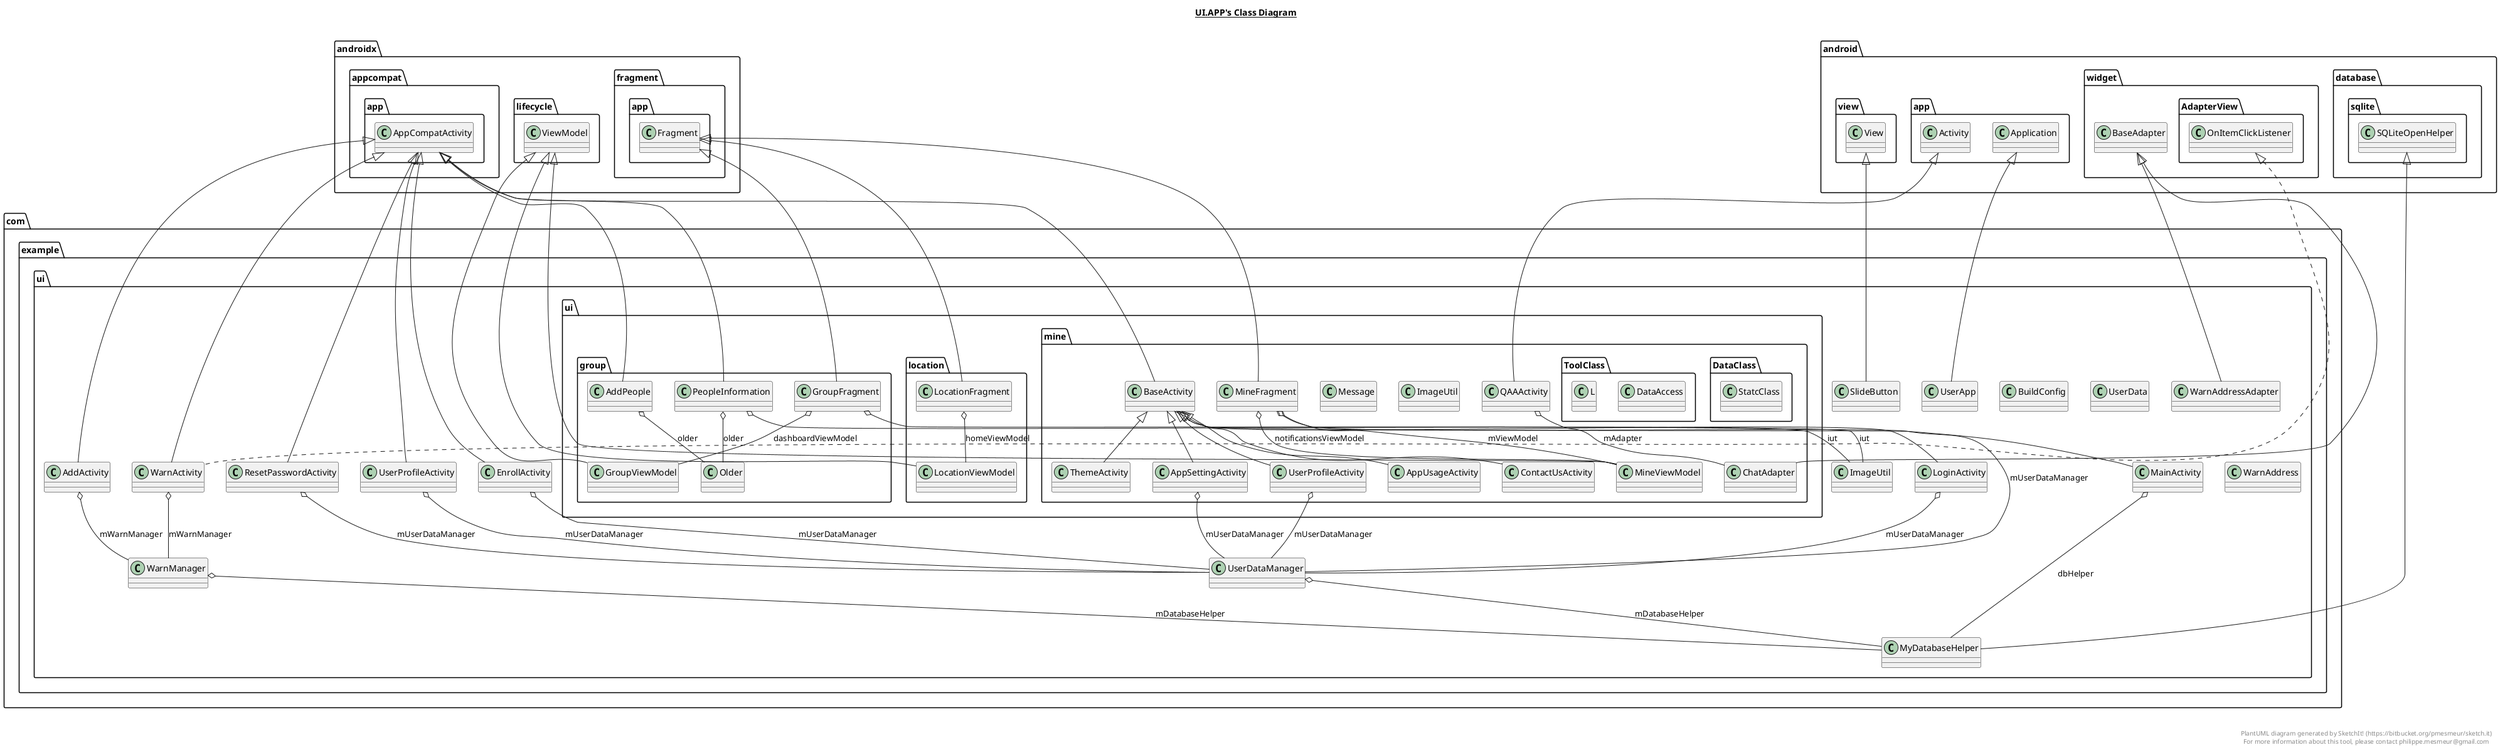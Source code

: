 @startuml

title __UI.APP's Class Diagram__\n

  namespace com.example.ui {
    class com.example.ui.AddActivity {
    }
  }
  

  namespace com.example.ui {
    class com.example.ui.BuildConfig {
    }
  }
  

  namespace com.example.ui {
    class com.example.ui.EnrollActivity {
    }
  }
  

  namespace com.example.ui {
    class com.example.ui.ImageUtil {
    }
  }
  

  namespace com.example.ui {
    class com.example.ui.LoginActivity {
    }
  }
  

  namespace com.example.ui {
    class com.example.ui.MainActivity {
    }
  }
  

  namespace com.example.ui {
    class com.example.ui.MyDatabaseHelper {
    }
  }
  

  namespace com.example.ui {
    class com.example.ui.ResetPasswordActivity {
    }
  }
  

  namespace com.example.ui {
    class com.example.ui.SlideButton {
    }
  }
  

  namespace com.example.ui {
    class com.example.ui.UserApp {
    }
  }
  

  namespace com.example.ui {
    class com.example.ui.UserData {
    }
  }
  

  namespace com.example.ui {
    class com.example.ui.UserDataManager {
    }
  }
  

  namespace com.example.ui {
    class com.example.ui.UserProfileActivity {
    }
  }
  

  namespace com.example.ui {
    class com.example.ui.WarnActivity {
    }
  }
  

  namespace com.example.ui {
    class com.example.ui.WarnAddress {
    }
  }
  

  namespace com.example.ui {
    class com.example.ui.WarnAddressAdapter {
    }
  }
  

  namespace com.example.ui {
    class com.example.ui.WarnManager {
    }
  }
  

  namespace com.example.ui {
    namespace ui.group {
      class com.example.ui.ui.group.AddPeople {
      }
    }
  }
  

  namespace com.example.ui {
    namespace ui.group {
      class com.example.ui.ui.group.GroupFragment {
      }
    }
  }
  

  namespace com.example.ui {
    namespace ui.group {
      class com.example.ui.ui.group.GroupViewModel {
      }
    }
  }
  

  namespace com.example.ui {
    namespace ui.group {
      class com.example.ui.ui.group.Older {
      }
    }
  }
  

  namespace com.example.ui {
    namespace ui.group {
      class com.example.ui.ui.group.PeopleInformation {
      }
    }
  }
  

  namespace com.example.ui {
    namespace ui.location {
      class com.example.ui.ui.location.LocationFragment {
      }
    }
  }
  

  namespace com.example.ui {
    namespace ui.location {
      class com.example.ui.ui.location.LocationViewModel {
      }
    }
  }
  

  namespace com.example.ui {
    namespace ui.mine {
      class com.example.ui.ui.mine.AppSettingActivity {
      }
    }
  }
  

  namespace com.example.ui {
    namespace ui.mine {
      class com.example.ui.ui.mine.AppUsageActivity {
      }
    }
  }
  

  namespace com.example.ui {
    namespace ui.mine {
      class com.example.ui.ui.mine.BaseActivity {
      }
    }
  }
  

  namespace com.example.ui {
    namespace ui.mine {
      class com.example.ui.ui.mine.ChatAdapter {
      }
    }
  }
  

  namespace com.example.ui {
    namespace ui.mine {
      class com.example.ui.ui.mine.ContactUsActivity {
      }
    }
  }
  

  namespace com.example.ui {
    namespace ui.mine {
      namespace DataClass {
        class com.example.ui.ui.mine.DataClass.StatcClass {
        }
      }
    }
  }
  

  namespace com.example.ui {
    namespace ui.mine {
      class com.example.ui.ui.mine.ImageUtil {
      }
    }
  }
  

  namespace com.example.ui {
    namespace ui.mine {
      class com.example.ui.ui.mine.Message {
      }
    }
  }
  

  namespace com.example.ui {
    namespace ui.mine {
      class com.example.ui.ui.mine.MineFragment {
      }
    }
  }
  

  namespace com.example.ui {
    namespace ui.mine {
      class com.example.ui.ui.mine.MineViewModel {
      }
    }
  }
  

  namespace com.example.ui {
    namespace ui.mine {
      class com.example.ui.ui.mine.QAAActivity {
      }
    }
  }
  

  namespace com.example.ui {
    namespace ui.mine {
      class com.example.ui.ui.mine.ThemeActivity {
      }
    }
  }
  

  namespace com.example.ui {
    namespace ui.mine {
      namespace ToolClass {
        class com.example.ui.ui.mine.ToolClass.DataAccess {
        }
      }
    }
  }
  

  namespace com.example.ui {
    namespace ui.mine {
      namespace ToolClass {
        class com.example.ui.ui.mine.ToolClass.L {
        }
      }
    }
  }
  

  namespace com.example.ui {
    namespace ui.mine {
      class com.example.ui.ui.mine.UserProfileActivity {
      }
    }
  }
  

  com.example.ui.AddActivity -up-|> androidx.appcompat.app.AppCompatActivity
  com.example.ui.AddActivity o-- com.example.ui.WarnManager : mWarnManager
  com.example.ui.EnrollActivity -up-|> androidx.appcompat.app.AppCompatActivity
  com.example.ui.EnrollActivity o-- com.example.ui.UserDataManager : mUserDataManager
  com.example.ui.LoginActivity -up-|> com.example.ui.ui.mine.BaseActivity
  com.example.ui.LoginActivity o-- com.example.ui.UserDataManager : mUserDataManager
  com.example.ui.MainActivity -up-|> com.example.ui.ui.mine.BaseActivity
  com.example.ui.MainActivity o-- com.example.ui.MyDatabaseHelper : dbHelper
  com.example.ui.MyDatabaseHelper -up-|> android.database.sqlite.SQLiteOpenHelper
  com.example.ui.ResetPasswordActivity -up-|> androidx.appcompat.app.AppCompatActivity
  com.example.ui.ResetPasswordActivity o-- com.example.ui.UserDataManager : mUserDataManager
  com.example.ui.SlideButton -up-|> android.view.View
  com.example.ui.SlideButton o-- com.example.ui.SlideButton.SlideButtonOnCheckedListener : mListener
  com.example.ui.UserApp -up-|> android.app.Application
  com.example.ui.UserDataManager o-- com.example.ui.MyDatabaseHelper : mDatabaseHelper
  com.example.ui.UserProfileActivity -up-|> androidx.appcompat.app.AppCompatActivity
  com.example.ui.UserProfileActivity o-- com.example.ui.UserDataManager : mUserDataManager
  com.example.ui.WarnActivity .up.|> android.widget.AdapterView.OnItemClickListener
  com.example.ui.WarnActivity .up.|> com.example.ui.WarnAddressAdapter.Callback
  com.example.ui.WarnActivity -up-|> androidx.appcompat.app.AppCompatActivity
  com.example.ui.WarnActivity o-- com.example.ui.WarnManager : mWarnManager
  com.example.ui.WarnAddressAdapter .up.|> android.view.View.OnClickListener
  com.example.ui.WarnAddressAdapter -up-|> android.widget.BaseAdapter
  com.example.ui.WarnAddressAdapter o-- com.example.ui.WarnAddressAdapter.Callback : mCallback
  com.example.ui.WarnManager o-- com.example.ui.MyDatabaseHelper : mDatabaseHelper
  com.example.ui.ui.group.AddPeople -up-|> androidx.appcompat.app.AppCompatActivity
  com.example.ui.ui.group.AddPeople o-- com.example.ui.ui.group.Older : older
  com.example.ui.ui.group.GroupFragment -up-|> androidx.fragment.app.Fragment
  com.example.ui.ui.group.GroupFragment o-- com.example.ui.ImageUtil : iut
  com.example.ui.ui.group.GroupFragment o-- com.example.ui.ui.group.GroupViewModel : dashboardViewModel
  com.example.ui.ui.group.GroupViewModel -up-|> androidx.lifecycle.ViewModel
  com.example.ui.ui.group.PeopleInformation -up-|> androidx.appcompat.app.AppCompatActivity
  com.example.ui.ui.group.PeopleInformation o-- com.example.ui.ImageUtil : iut
  com.example.ui.ui.group.PeopleInformation o-- com.example.ui.ui.group.Older : older
  com.example.ui.ui.location.LocationFragment -up-|> androidx.fragment.app.Fragment
  com.example.ui.ui.location.LocationFragment o-- com.example.ui.ui.location.LocationViewModel : homeViewModel
  com.example.ui.ui.location.LocationViewModel -up-|> androidx.lifecycle.ViewModel
  com.example.ui.ui.mine.AppSettingActivity -up-|> com.example.ui.ui.mine.BaseActivity
  com.example.ui.ui.mine.AppSettingActivity o-- com.example.ui.UserDataManager : mUserDataManager
  com.example.ui.ui.mine.AppUsageActivity -up-|> com.example.ui.ui.mine.BaseActivity
  com.example.ui.ui.mine.BaseActivity -up-|> androidx.appcompat.app.AppCompatActivity
  com.example.ui.ui.mine.ChatAdapter -up-|> android.widget.BaseAdapter
  com.example.ui.ui.mine.ContactUsActivity -up-|> com.example.ui.ui.mine.BaseActivity
  com.example.ui.ui.mine.MineFragment -up-|> androidx.fragment.app.Fragment
  com.example.ui.ui.mine.MineFragment o-- com.example.ui.UserDataManager : mUserDataManager
  com.example.ui.ui.mine.MineFragment o-- com.example.ui.ui.mine.MineViewModel : mViewModel
  com.example.ui.ui.mine.MineFragment o-- com.example.ui.ui.mine.MineViewModel : notificationsViewModel
  com.example.ui.ui.mine.MineViewModel -up-|> androidx.lifecycle.ViewModel
  com.example.ui.ui.mine.QAAActivity -up-|> android.app.Activity
  com.example.ui.ui.mine.QAAActivity o-- com.example.ui.ui.mine.ChatAdapter : mAdapter
  com.example.ui.ui.mine.ThemeActivity .up.|> android.view.View.OnClickListener
  com.example.ui.ui.mine.ThemeActivity -up-|> com.example.ui.ui.mine.BaseActivity
  com.example.ui.ui.mine.UserProfileActivity -up-|> com.example.ui.ui.mine.BaseActivity
  com.example.ui.ui.mine.UserProfileActivity o-- com.example.ui.UserDataManager : mUserDataManager


right footer


PlantUML diagram generated by SketchIt! (https://bitbucket.org/pmesmeur/sketch.it)
For more information about this tool, please contact philippe.mesmeur@gmail.com
endfooter

@enduml
